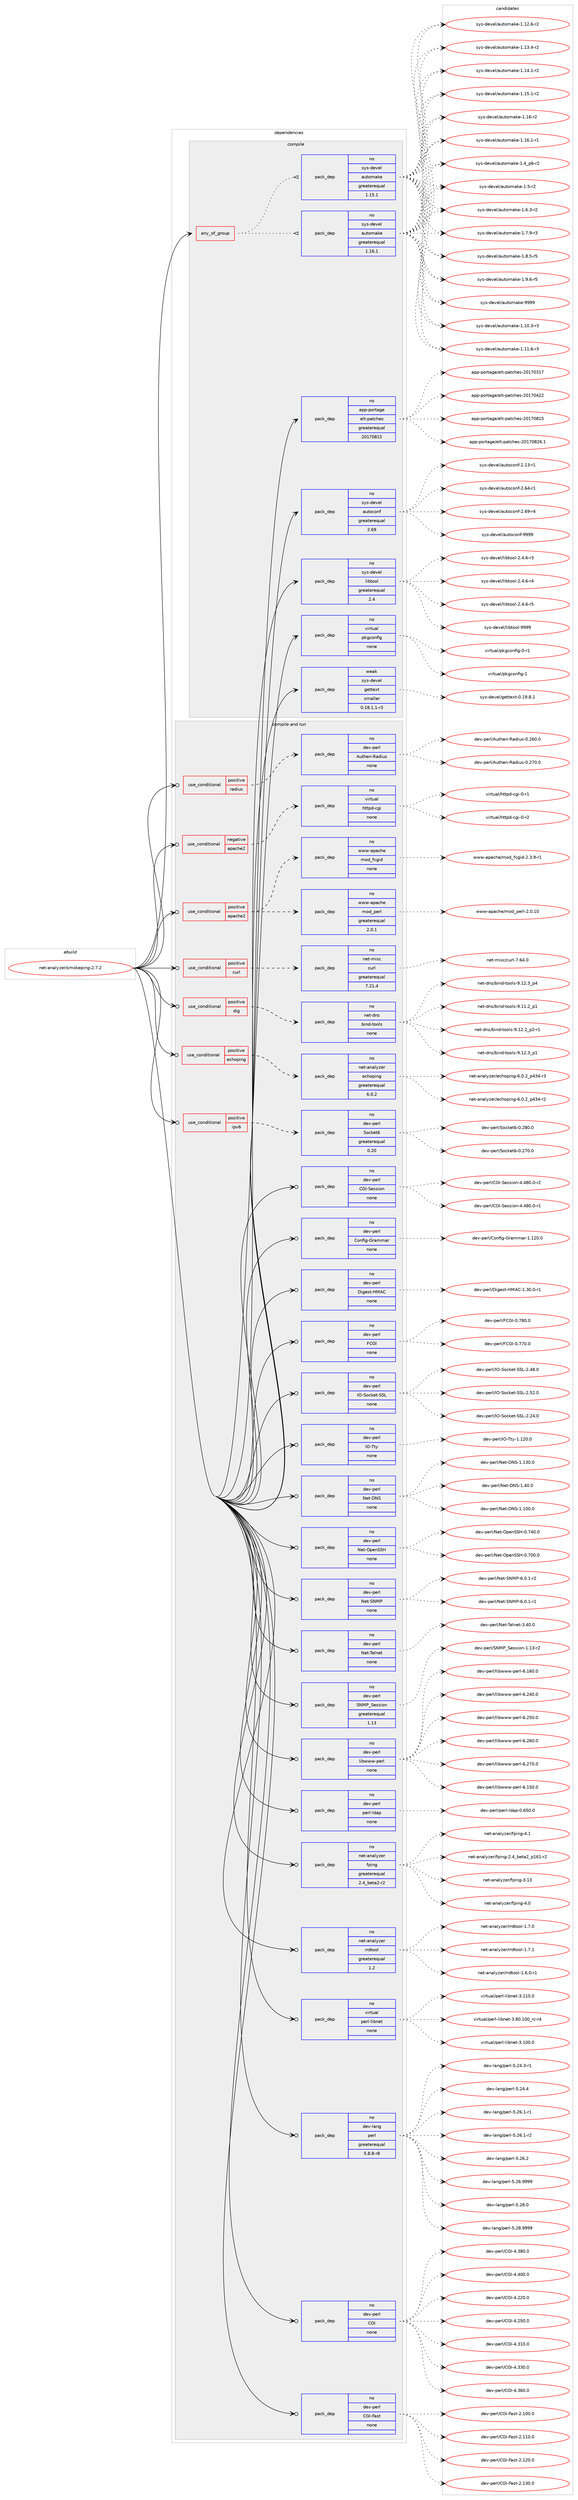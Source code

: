 digraph prolog {

# *************
# Graph options
# *************

newrank=true;
concentrate=true;
compound=true;
graph [rankdir=LR,fontname=Helvetica,fontsize=10,ranksep=1.5];#, ranksep=2.5, nodesep=0.2];
edge  [arrowhead=vee];
node  [fontname=Helvetica,fontsize=10];

# **********
# The ebuild
# **********

subgraph cluster_leftcol {
color=gray;
rank=same;
label=<<i>ebuild</i>>;
id [label="net-analyzer/smokeping-2.7.2", color=red, width=4, href="../net-analyzer/smokeping-2.7.2.svg"];
}

# ****************
# The dependencies
# ****************

subgraph cluster_midcol {
color=gray;
label=<<i>dependencies</i>>;
subgraph cluster_compile {
fillcolor="#eeeeee";
style=filled;
label=<<i>compile</i>>;
subgraph any25873 {
dependency1646996 [label=<<TABLE BORDER="0" CELLBORDER="1" CELLSPACING="0" CELLPADDING="4"><TR><TD CELLPADDING="10">any_of_group</TD></TR></TABLE>>, shape=none, color=red];subgraph pack1177689 {
dependency1646997 [label=<<TABLE BORDER="0" CELLBORDER="1" CELLSPACING="0" CELLPADDING="4" WIDTH="220"><TR><TD ROWSPAN="6" CELLPADDING="30">pack_dep</TD></TR><TR><TD WIDTH="110">no</TD></TR><TR><TD>sys-devel</TD></TR><TR><TD>automake</TD></TR><TR><TD>greaterequal</TD></TR><TR><TD>1.16.1</TD></TR></TABLE>>, shape=none, color=blue];
}
dependency1646996:e -> dependency1646997:w [weight=20,style="dotted",arrowhead="oinv"];
subgraph pack1177690 {
dependency1646998 [label=<<TABLE BORDER="0" CELLBORDER="1" CELLSPACING="0" CELLPADDING="4" WIDTH="220"><TR><TD ROWSPAN="6" CELLPADDING="30">pack_dep</TD></TR><TR><TD WIDTH="110">no</TD></TR><TR><TD>sys-devel</TD></TR><TR><TD>automake</TD></TR><TR><TD>greaterequal</TD></TR><TR><TD>1.15.1</TD></TR></TABLE>>, shape=none, color=blue];
}
dependency1646996:e -> dependency1646998:w [weight=20,style="dotted",arrowhead="oinv"];
}
id:e -> dependency1646996:w [weight=20,style="solid",arrowhead="vee"];
subgraph pack1177691 {
dependency1646999 [label=<<TABLE BORDER="0" CELLBORDER="1" CELLSPACING="0" CELLPADDING="4" WIDTH="220"><TR><TD ROWSPAN="6" CELLPADDING="30">pack_dep</TD></TR><TR><TD WIDTH="110">no</TD></TR><TR><TD>app-portage</TD></TR><TR><TD>elt-patches</TD></TR><TR><TD>greaterequal</TD></TR><TR><TD>20170815</TD></TR></TABLE>>, shape=none, color=blue];
}
id:e -> dependency1646999:w [weight=20,style="solid",arrowhead="vee"];
subgraph pack1177692 {
dependency1647000 [label=<<TABLE BORDER="0" CELLBORDER="1" CELLSPACING="0" CELLPADDING="4" WIDTH="220"><TR><TD ROWSPAN="6" CELLPADDING="30">pack_dep</TD></TR><TR><TD WIDTH="110">no</TD></TR><TR><TD>sys-devel</TD></TR><TR><TD>autoconf</TD></TR><TR><TD>greaterequal</TD></TR><TR><TD>2.69</TD></TR></TABLE>>, shape=none, color=blue];
}
id:e -> dependency1647000:w [weight=20,style="solid",arrowhead="vee"];
subgraph pack1177693 {
dependency1647001 [label=<<TABLE BORDER="0" CELLBORDER="1" CELLSPACING="0" CELLPADDING="4" WIDTH="220"><TR><TD ROWSPAN="6" CELLPADDING="30">pack_dep</TD></TR><TR><TD WIDTH="110">no</TD></TR><TR><TD>sys-devel</TD></TR><TR><TD>libtool</TD></TR><TR><TD>greaterequal</TD></TR><TR><TD>2.4</TD></TR></TABLE>>, shape=none, color=blue];
}
id:e -> dependency1647001:w [weight=20,style="solid",arrowhead="vee"];
subgraph pack1177694 {
dependency1647002 [label=<<TABLE BORDER="0" CELLBORDER="1" CELLSPACING="0" CELLPADDING="4" WIDTH="220"><TR><TD ROWSPAN="6" CELLPADDING="30">pack_dep</TD></TR><TR><TD WIDTH="110">no</TD></TR><TR><TD>virtual</TD></TR><TR><TD>pkgconfig</TD></TR><TR><TD>none</TD></TR><TR><TD></TD></TR></TABLE>>, shape=none, color=blue];
}
id:e -> dependency1647002:w [weight=20,style="solid",arrowhead="vee"];
subgraph pack1177695 {
dependency1647003 [label=<<TABLE BORDER="0" CELLBORDER="1" CELLSPACING="0" CELLPADDING="4" WIDTH="220"><TR><TD ROWSPAN="6" CELLPADDING="30">pack_dep</TD></TR><TR><TD WIDTH="110">weak</TD></TR><TR><TD>sys-devel</TD></TR><TR><TD>gettext</TD></TR><TR><TD>smaller</TD></TR><TR><TD>0.18.1.1-r3</TD></TR></TABLE>>, shape=none, color=blue];
}
id:e -> dependency1647003:w [weight=20,style="solid",arrowhead="vee"];
}
subgraph cluster_compileandrun {
fillcolor="#eeeeee";
style=filled;
label=<<i>compile and run</i>>;
subgraph cond442659 {
dependency1647004 [label=<<TABLE BORDER="0" CELLBORDER="1" CELLSPACING="0" CELLPADDING="4"><TR><TD ROWSPAN="3" CELLPADDING="10">use_conditional</TD></TR><TR><TD>negative</TD></TR><TR><TD>apache2</TD></TR></TABLE>>, shape=none, color=red];
subgraph pack1177696 {
dependency1647005 [label=<<TABLE BORDER="0" CELLBORDER="1" CELLSPACING="0" CELLPADDING="4" WIDTH="220"><TR><TD ROWSPAN="6" CELLPADDING="30">pack_dep</TD></TR><TR><TD WIDTH="110">no</TD></TR><TR><TD>virtual</TD></TR><TR><TD>httpd-cgi</TD></TR><TR><TD>none</TD></TR><TR><TD></TD></TR></TABLE>>, shape=none, color=blue];
}
dependency1647004:e -> dependency1647005:w [weight=20,style="dashed",arrowhead="vee"];
}
id:e -> dependency1647004:w [weight=20,style="solid",arrowhead="odotvee"];
subgraph cond442660 {
dependency1647006 [label=<<TABLE BORDER="0" CELLBORDER="1" CELLSPACING="0" CELLPADDING="4"><TR><TD ROWSPAN="3" CELLPADDING="10">use_conditional</TD></TR><TR><TD>positive</TD></TR><TR><TD>apache2</TD></TR></TABLE>>, shape=none, color=red];
subgraph pack1177697 {
dependency1647007 [label=<<TABLE BORDER="0" CELLBORDER="1" CELLSPACING="0" CELLPADDING="4" WIDTH="220"><TR><TD ROWSPAN="6" CELLPADDING="30">pack_dep</TD></TR><TR><TD WIDTH="110">no</TD></TR><TR><TD>www-apache</TD></TR><TR><TD>mod_perl</TD></TR><TR><TD>greaterequal</TD></TR><TR><TD>2.0.1</TD></TR></TABLE>>, shape=none, color=blue];
}
dependency1647006:e -> dependency1647007:w [weight=20,style="dashed",arrowhead="vee"];
subgraph pack1177698 {
dependency1647008 [label=<<TABLE BORDER="0" CELLBORDER="1" CELLSPACING="0" CELLPADDING="4" WIDTH="220"><TR><TD ROWSPAN="6" CELLPADDING="30">pack_dep</TD></TR><TR><TD WIDTH="110">no</TD></TR><TR><TD>www-apache</TD></TR><TR><TD>mod_fcgid</TD></TR><TR><TD>none</TD></TR><TR><TD></TD></TR></TABLE>>, shape=none, color=blue];
}
dependency1647006:e -> dependency1647008:w [weight=20,style="dashed",arrowhead="vee"];
}
id:e -> dependency1647006:w [weight=20,style="solid",arrowhead="odotvee"];
subgraph cond442661 {
dependency1647009 [label=<<TABLE BORDER="0" CELLBORDER="1" CELLSPACING="0" CELLPADDING="4"><TR><TD ROWSPAN="3" CELLPADDING="10">use_conditional</TD></TR><TR><TD>positive</TD></TR><TR><TD>curl</TD></TR></TABLE>>, shape=none, color=red];
subgraph pack1177699 {
dependency1647010 [label=<<TABLE BORDER="0" CELLBORDER="1" CELLSPACING="0" CELLPADDING="4" WIDTH="220"><TR><TD ROWSPAN="6" CELLPADDING="30">pack_dep</TD></TR><TR><TD WIDTH="110">no</TD></TR><TR><TD>net-misc</TD></TR><TR><TD>curl</TD></TR><TR><TD>greaterequal</TD></TR><TR><TD>7.21.4</TD></TR></TABLE>>, shape=none, color=blue];
}
dependency1647009:e -> dependency1647010:w [weight=20,style="dashed",arrowhead="vee"];
}
id:e -> dependency1647009:w [weight=20,style="solid",arrowhead="odotvee"];
subgraph cond442662 {
dependency1647011 [label=<<TABLE BORDER="0" CELLBORDER="1" CELLSPACING="0" CELLPADDING="4"><TR><TD ROWSPAN="3" CELLPADDING="10">use_conditional</TD></TR><TR><TD>positive</TD></TR><TR><TD>dig</TD></TR></TABLE>>, shape=none, color=red];
subgraph pack1177700 {
dependency1647012 [label=<<TABLE BORDER="0" CELLBORDER="1" CELLSPACING="0" CELLPADDING="4" WIDTH="220"><TR><TD ROWSPAN="6" CELLPADDING="30">pack_dep</TD></TR><TR><TD WIDTH="110">no</TD></TR><TR><TD>net-dns</TD></TR><TR><TD>bind-tools</TD></TR><TR><TD>none</TD></TR><TR><TD></TD></TR></TABLE>>, shape=none, color=blue];
}
dependency1647011:e -> dependency1647012:w [weight=20,style="dashed",arrowhead="vee"];
}
id:e -> dependency1647011:w [weight=20,style="solid",arrowhead="odotvee"];
subgraph cond442663 {
dependency1647013 [label=<<TABLE BORDER="0" CELLBORDER="1" CELLSPACING="0" CELLPADDING="4"><TR><TD ROWSPAN="3" CELLPADDING="10">use_conditional</TD></TR><TR><TD>positive</TD></TR><TR><TD>echoping</TD></TR></TABLE>>, shape=none, color=red];
subgraph pack1177701 {
dependency1647014 [label=<<TABLE BORDER="0" CELLBORDER="1" CELLSPACING="0" CELLPADDING="4" WIDTH="220"><TR><TD ROWSPAN="6" CELLPADDING="30">pack_dep</TD></TR><TR><TD WIDTH="110">no</TD></TR><TR><TD>net-analyzer</TD></TR><TR><TD>echoping</TD></TR><TR><TD>greaterequal</TD></TR><TR><TD>6.0.2</TD></TR></TABLE>>, shape=none, color=blue];
}
dependency1647013:e -> dependency1647014:w [weight=20,style="dashed",arrowhead="vee"];
}
id:e -> dependency1647013:w [weight=20,style="solid",arrowhead="odotvee"];
subgraph cond442664 {
dependency1647015 [label=<<TABLE BORDER="0" CELLBORDER="1" CELLSPACING="0" CELLPADDING="4"><TR><TD ROWSPAN="3" CELLPADDING="10">use_conditional</TD></TR><TR><TD>positive</TD></TR><TR><TD>ipv6</TD></TR></TABLE>>, shape=none, color=red];
subgraph pack1177702 {
dependency1647016 [label=<<TABLE BORDER="0" CELLBORDER="1" CELLSPACING="0" CELLPADDING="4" WIDTH="220"><TR><TD ROWSPAN="6" CELLPADDING="30">pack_dep</TD></TR><TR><TD WIDTH="110">no</TD></TR><TR><TD>dev-perl</TD></TR><TR><TD>Socket6</TD></TR><TR><TD>greaterequal</TD></TR><TR><TD>0.20</TD></TR></TABLE>>, shape=none, color=blue];
}
dependency1647015:e -> dependency1647016:w [weight=20,style="dashed",arrowhead="vee"];
}
id:e -> dependency1647015:w [weight=20,style="solid",arrowhead="odotvee"];
subgraph cond442665 {
dependency1647017 [label=<<TABLE BORDER="0" CELLBORDER="1" CELLSPACING="0" CELLPADDING="4"><TR><TD ROWSPAN="3" CELLPADDING="10">use_conditional</TD></TR><TR><TD>positive</TD></TR><TR><TD>radius</TD></TR></TABLE>>, shape=none, color=red];
subgraph pack1177703 {
dependency1647018 [label=<<TABLE BORDER="0" CELLBORDER="1" CELLSPACING="0" CELLPADDING="4" WIDTH="220"><TR><TD ROWSPAN="6" CELLPADDING="30">pack_dep</TD></TR><TR><TD WIDTH="110">no</TD></TR><TR><TD>dev-perl</TD></TR><TR><TD>Authen-Radius</TD></TR><TR><TD>none</TD></TR><TR><TD></TD></TR></TABLE>>, shape=none, color=blue];
}
dependency1647017:e -> dependency1647018:w [weight=20,style="dashed",arrowhead="vee"];
}
id:e -> dependency1647017:w [weight=20,style="solid",arrowhead="odotvee"];
subgraph pack1177704 {
dependency1647019 [label=<<TABLE BORDER="0" CELLBORDER="1" CELLSPACING="0" CELLPADDING="4" WIDTH="220"><TR><TD ROWSPAN="6" CELLPADDING="30">pack_dep</TD></TR><TR><TD WIDTH="110">no</TD></TR><TR><TD>dev-lang</TD></TR><TR><TD>perl</TD></TR><TR><TD>greaterequal</TD></TR><TR><TD>5.8.8-r8</TD></TR></TABLE>>, shape=none, color=blue];
}
id:e -> dependency1647019:w [weight=20,style="solid",arrowhead="odotvee"];
subgraph pack1177705 {
dependency1647020 [label=<<TABLE BORDER="0" CELLBORDER="1" CELLSPACING="0" CELLPADDING="4" WIDTH="220"><TR><TD ROWSPAN="6" CELLPADDING="30">pack_dep</TD></TR><TR><TD WIDTH="110">no</TD></TR><TR><TD>dev-perl</TD></TR><TR><TD>CGI</TD></TR><TR><TD>none</TD></TR><TR><TD></TD></TR></TABLE>>, shape=none, color=blue];
}
id:e -> dependency1647020:w [weight=20,style="solid",arrowhead="odotvee"];
subgraph pack1177706 {
dependency1647021 [label=<<TABLE BORDER="0" CELLBORDER="1" CELLSPACING="0" CELLPADDING="4" WIDTH="220"><TR><TD ROWSPAN="6" CELLPADDING="30">pack_dep</TD></TR><TR><TD WIDTH="110">no</TD></TR><TR><TD>dev-perl</TD></TR><TR><TD>CGI-Fast</TD></TR><TR><TD>none</TD></TR><TR><TD></TD></TR></TABLE>>, shape=none, color=blue];
}
id:e -> dependency1647021:w [weight=20,style="solid",arrowhead="odotvee"];
subgraph pack1177707 {
dependency1647022 [label=<<TABLE BORDER="0" CELLBORDER="1" CELLSPACING="0" CELLPADDING="4" WIDTH="220"><TR><TD ROWSPAN="6" CELLPADDING="30">pack_dep</TD></TR><TR><TD WIDTH="110">no</TD></TR><TR><TD>dev-perl</TD></TR><TR><TD>CGI-Session</TD></TR><TR><TD>none</TD></TR><TR><TD></TD></TR></TABLE>>, shape=none, color=blue];
}
id:e -> dependency1647022:w [weight=20,style="solid",arrowhead="odotvee"];
subgraph pack1177708 {
dependency1647023 [label=<<TABLE BORDER="0" CELLBORDER="1" CELLSPACING="0" CELLPADDING="4" WIDTH="220"><TR><TD ROWSPAN="6" CELLPADDING="30">pack_dep</TD></TR><TR><TD WIDTH="110">no</TD></TR><TR><TD>dev-perl</TD></TR><TR><TD>Config-Grammar</TD></TR><TR><TD>none</TD></TR><TR><TD></TD></TR></TABLE>>, shape=none, color=blue];
}
id:e -> dependency1647023:w [weight=20,style="solid",arrowhead="odotvee"];
subgraph pack1177709 {
dependency1647024 [label=<<TABLE BORDER="0" CELLBORDER="1" CELLSPACING="0" CELLPADDING="4" WIDTH="220"><TR><TD ROWSPAN="6" CELLPADDING="30">pack_dep</TD></TR><TR><TD WIDTH="110">no</TD></TR><TR><TD>dev-perl</TD></TR><TR><TD>Digest-HMAC</TD></TR><TR><TD>none</TD></TR><TR><TD></TD></TR></TABLE>>, shape=none, color=blue];
}
id:e -> dependency1647024:w [weight=20,style="solid",arrowhead="odotvee"];
subgraph pack1177710 {
dependency1647025 [label=<<TABLE BORDER="0" CELLBORDER="1" CELLSPACING="0" CELLPADDING="4" WIDTH="220"><TR><TD ROWSPAN="6" CELLPADDING="30">pack_dep</TD></TR><TR><TD WIDTH="110">no</TD></TR><TR><TD>dev-perl</TD></TR><TR><TD>FCGI</TD></TR><TR><TD>none</TD></TR><TR><TD></TD></TR></TABLE>>, shape=none, color=blue];
}
id:e -> dependency1647025:w [weight=20,style="solid",arrowhead="odotvee"];
subgraph pack1177711 {
dependency1647026 [label=<<TABLE BORDER="0" CELLBORDER="1" CELLSPACING="0" CELLPADDING="4" WIDTH="220"><TR><TD ROWSPAN="6" CELLPADDING="30">pack_dep</TD></TR><TR><TD WIDTH="110">no</TD></TR><TR><TD>dev-perl</TD></TR><TR><TD>IO-Socket-SSL</TD></TR><TR><TD>none</TD></TR><TR><TD></TD></TR></TABLE>>, shape=none, color=blue];
}
id:e -> dependency1647026:w [weight=20,style="solid",arrowhead="odotvee"];
subgraph pack1177712 {
dependency1647027 [label=<<TABLE BORDER="0" CELLBORDER="1" CELLSPACING="0" CELLPADDING="4" WIDTH="220"><TR><TD ROWSPAN="6" CELLPADDING="30">pack_dep</TD></TR><TR><TD WIDTH="110">no</TD></TR><TR><TD>dev-perl</TD></TR><TR><TD>IO-Tty</TD></TR><TR><TD>none</TD></TR><TR><TD></TD></TR></TABLE>>, shape=none, color=blue];
}
id:e -> dependency1647027:w [weight=20,style="solid",arrowhead="odotvee"];
subgraph pack1177713 {
dependency1647028 [label=<<TABLE BORDER="0" CELLBORDER="1" CELLSPACING="0" CELLPADDING="4" WIDTH="220"><TR><TD ROWSPAN="6" CELLPADDING="30">pack_dep</TD></TR><TR><TD WIDTH="110">no</TD></TR><TR><TD>dev-perl</TD></TR><TR><TD>Net-DNS</TD></TR><TR><TD>none</TD></TR><TR><TD></TD></TR></TABLE>>, shape=none, color=blue];
}
id:e -> dependency1647028:w [weight=20,style="solid",arrowhead="odotvee"];
subgraph pack1177714 {
dependency1647029 [label=<<TABLE BORDER="0" CELLBORDER="1" CELLSPACING="0" CELLPADDING="4" WIDTH="220"><TR><TD ROWSPAN="6" CELLPADDING="30">pack_dep</TD></TR><TR><TD WIDTH="110">no</TD></TR><TR><TD>dev-perl</TD></TR><TR><TD>Net-OpenSSH</TD></TR><TR><TD>none</TD></TR><TR><TD></TD></TR></TABLE>>, shape=none, color=blue];
}
id:e -> dependency1647029:w [weight=20,style="solid",arrowhead="odotvee"];
subgraph pack1177715 {
dependency1647030 [label=<<TABLE BORDER="0" CELLBORDER="1" CELLSPACING="0" CELLPADDING="4" WIDTH="220"><TR><TD ROWSPAN="6" CELLPADDING="30">pack_dep</TD></TR><TR><TD WIDTH="110">no</TD></TR><TR><TD>dev-perl</TD></TR><TR><TD>Net-SNMP</TD></TR><TR><TD>none</TD></TR><TR><TD></TD></TR></TABLE>>, shape=none, color=blue];
}
id:e -> dependency1647030:w [weight=20,style="solid",arrowhead="odotvee"];
subgraph pack1177716 {
dependency1647031 [label=<<TABLE BORDER="0" CELLBORDER="1" CELLSPACING="0" CELLPADDING="4" WIDTH="220"><TR><TD ROWSPAN="6" CELLPADDING="30">pack_dep</TD></TR><TR><TD WIDTH="110">no</TD></TR><TR><TD>dev-perl</TD></TR><TR><TD>Net-Telnet</TD></TR><TR><TD>none</TD></TR><TR><TD></TD></TR></TABLE>>, shape=none, color=blue];
}
id:e -> dependency1647031:w [weight=20,style="solid",arrowhead="odotvee"];
subgraph pack1177717 {
dependency1647032 [label=<<TABLE BORDER="0" CELLBORDER="1" CELLSPACING="0" CELLPADDING="4" WIDTH="220"><TR><TD ROWSPAN="6" CELLPADDING="30">pack_dep</TD></TR><TR><TD WIDTH="110">no</TD></TR><TR><TD>dev-perl</TD></TR><TR><TD>SNMP_Session</TD></TR><TR><TD>greaterequal</TD></TR><TR><TD>1.13</TD></TR></TABLE>>, shape=none, color=blue];
}
id:e -> dependency1647032:w [weight=20,style="solid",arrowhead="odotvee"];
subgraph pack1177718 {
dependency1647033 [label=<<TABLE BORDER="0" CELLBORDER="1" CELLSPACING="0" CELLPADDING="4" WIDTH="220"><TR><TD ROWSPAN="6" CELLPADDING="30">pack_dep</TD></TR><TR><TD WIDTH="110">no</TD></TR><TR><TD>dev-perl</TD></TR><TR><TD>libwww-perl</TD></TR><TR><TD>none</TD></TR><TR><TD></TD></TR></TABLE>>, shape=none, color=blue];
}
id:e -> dependency1647033:w [weight=20,style="solid",arrowhead="odotvee"];
subgraph pack1177719 {
dependency1647034 [label=<<TABLE BORDER="0" CELLBORDER="1" CELLSPACING="0" CELLPADDING="4" WIDTH="220"><TR><TD ROWSPAN="6" CELLPADDING="30">pack_dep</TD></TR><TR><TD WIDTH="110">no</TD></TR><TR><TD>dev-perl</TD></TR><TR><TD>perl-ldap</TD></TR><TR><TD>none</TD></TR><TR><TD></TD></TR></TABLE>>, shape=none, color=blue];
}
id:e -> dependency1647034:w [weight=20,style="solid",arrowhead="odotvee"];
subgraph pack1177720 {
dependency1647035 [label=<<TABLE BORDER="0" CELLBORDER="1" CELLSPACING="0" CELLPADDING="4" WIDTH="220"><TR><TD ROWSPAN="6" CELLPADDING="30">pack_dep</TD></TR><TR><TD WIDTH="110">no</TD></TR><TR><TD>net-analyzer</TD></TR><TR><TD>fping</TD></TR><TR><TD>greaterequal</TD></TR><TR><TD>2.4_beta2-r2</TD></TR></TABLE>>, shape=none, color=blue];
}
id:e -> dependency1647035:w [weight=20,style="solid",arrowhead="odotvee"];
subgraph pack1177721 {
dependency1647036 [label=<<TABLE BORDER="0" CELLBORDER="1" CELLSPACING="0" CELLPADDING="4" WIDTH="220"><TR><TD ROWSPAN="6" CELLPADDING="30">pack_dep</TD></TR><TR><TD WIDTH="110">no</TD></TR><TR><TD>net-analyzer</TD></TR><TR><TD>rrdtool</TD></TR><TR><TD>greaterequal</TD></TR><TR><TD>1.2</TD></TR></TABLE>>, shape=none, color=blue];
}
id:e -> dependency1647036:w [weight=20,style="solid",arrowhead="odotvee"];
subgraph pack1177722 {
dependency1647037 [label=<<TABLE BORDER="0" CELLBORDER="1" CELLSPACING="0" CELLPADDING="4" WIDTH="220"><TR><TD ROWSPAN="6" CELLPADDING="30">pack_dep</TD></TR><TR><TD WIDTH="110">no</TD></TR><TR><TD>virtual</TD></TR><TR><TD>perl-libnet</TD></TR><TR><TD>none</TD></TR><TR><TD></TD></TR></TABLE>>, shape=none, color=blue];
}
id:e -> dependency1647037:w [weight=20,style="solid",arrowhead="odotvee"];
}
subgraph cluster_run {
fillcolor="#eeeeee";
style=filled;
label=<<i>run</i>>;
}
}

# **************
# The candidates
# **************

subgraph cluster_choices {
rank=same;
color=gray;
label=<<i>candidates</i>>;

subgraph choice1177689 {
color=black;
nodesep=1;
choice11512111545100101118101108479711711611110997107101454946494846514511451 [label="sys-devel/automake-1.10.3-r3", color=red, width=4,href="../sys-devel/automake-1.10.3-r3.svg"];
choice11512111545100101118101108479711711611110997107101454946494946544511451 [label="sys-devel/automake-1.11.6-r3", color=red, width=4,href="../sys-devel/automake-1.11.6-r3.svg"];
choice11512111545100101118101108479711711611110997107101454946495046544511450 [label="sys-devel/automake-1.12.6-r2", color=red, width=4,href="../sys-devel/automake-1.12.6-r2.svg"];
choice11512111545100101118101108479711711611110997107101454946495146524511450 [label="sys-devel/automake-1.13.4-r2", color=red, width=4,href="../sys-devel/automake-1.13.4-r2.svg"];
choice11512111545100101118101108479711711611110997107101454946495246494511450 [label="sys-devel/automake-1.14.1-r2", color=red, width=4,href="../sys-devel/automake-1.14.1-r2.svg"];
choice11512111545100101118101108479711711611110997107101454946495346494511450 [label="sys-devel/automake-1.15.1-r2", color=red, width=4,href="../sys-devel/automake-1.15.1-r2.svg"];
choice1151211154510010111810110847971171161111099710710145494649544511450 [label="sys-devel/automake-1.16-r2", color=red, width=4,href="../sys-devel/automake-1.16-r2.svg"];
choice11512111545100101118101108479711711611110997107101454946495446494511449 [label="sys-devel/automake-1.16.1-r1", color=red, width=4,href="../sys-devel/automake-1.16.1-r1.svg"];
choice115121115451001011181011084797117116111109971071014549465295112544511450 [label="sys-devel/automake-1.4_p6-r2", color=red, width=4,href="../sys-devel/automake-1.4_p6-r2.svg"];
choice11512111545100101118101108479711711611110997107101454946534511450 [label="sys-devel/automake-1.5-r2", color=red, width=4,href="../sys-devel/automake-1.5-r2.svg"];
choice115121115451001011181011084797117116111109971071014549465446514511450 [label="sys-devel/automake-1.6.3-r2", color=red, width=4,href="../sys-devel/automake-1.6.3-r2.svg"];
choice115121115451001011181011084797117116111109971071014549465546574511451 [label="sys-devel/automake-1.7.9-r3", color=red, width=4,href="../sys-devel/automake-1.7.9-r3.svg"];
choice115121115451001011181011084797117116111109971071014549465646534511453 [label="sys-devel/automake-1.8.5-r5", color=red, width=4,href="../sys-devel/automake-1.8.5-r5.svg"];
choice115121115451001011181011084797117116111109971071014549465746544511453 [label="sys-devel/automake-1.9.6-r5", color=red, width=4,href="../sys-devel/automake-1.9.6-r5.svg"];
choice115121115451001011181011084797117116111109971071014557575757 [label="sys-devel/automake-9999", color=red, width=4,href="../sys-devel/automake-9999.svg"];
dependency1646997:e -> choice11512111545100101118101108479711711611110997107101454946494846514511451:w [style=dotted,weight="100"];
dependency1646997:e -> choice11512111545100101118101108479711711611110997107101454946494946544511451:w [style=dotted,weight="100"];
dependency1646997:e -> choice11512111545100101118101108479711711611110997107101454946495046544511450:w [style=dotted,weight="100"];
dependency1646997:e -> choice11512111545100101118101108479711711611110997107101454946495146524511450:w [style=dotted,weight="100"];
dependency1646997:e -> choice11512111545100101118101108479711711611110997107101454946495246494511450:w [style=dotted,weight="100"];
dependency1646997:e -> choice11512111545100101118101108479711711611110997107101454946495346494511450:w [style=dotted,weight="100"];
dependency1646997:e -> choice1151211154510010111810110847971171161111099710710145494649544511450:w [style=dotted,weight="100"];
dependency1646997:e -> choice11512111545100101118101108479711711611110997107101454946495446494511449:w [style=dotted,weight="100"];
dependency1646997:e -> choice115121115451001011181011084797117116111109971071014549465295112544511450:w [style=dotted,weight="100"];
dependency1646997:e -> choice11512111545100101118101108479711711611110997107101454946534511450:w [style=dotted,weight="100"];
dependency1646997:e -> choice115121115451001011181011084797117116111109971071014549465446514511450:w [style=dotted,weight="100"];
dependency1646997:e -> choice115121115451001011181011084797117116111109971071014549465546574511451:w [style=dotted,weight="100"];
dependency1646997:e -> choice115121115451001011181011084797117116111109971071014549465646534511453:w [style=dotted,weight="100"];
dependency1646997:e -> choice115121115451001011181011084797117116111109971071014549465746544511453:w [style=dotted,weight="100"];
dependency1646997:e -> choice115121115451001011181011084797117116111109971071014557575757:w [style=dotted,weight="100"];
}
subgraph choice1177690 {
color=black;
nodesep=1;
choice11512111545100101118101108479711711611110997107101454946494846514511451 [label="sys-devel/automake-1.10.3-r3", color=red, width=4,href="../sys-devel/automake-1.10.3-r3.svg"];
choice11512111545100101118101108479711711611110997107101454946494946544511451 [label="sys-devel/automake-1.11.6-r3", color=red, width=4,href="../sys-devel/automake-1.11.6-r3.svg"];
choice11512111545100101118101108479711711611110997107101454946495046544511450 [label="sys-devel/automake-1.12.6-r2", color=red, width=4,href="../sys-devel/automake-1.12.6-r2.svg"];
choice11512111545100101118101108479711711611110997107101454946495146524511450 [label="sys-devel/automake-1.13.4-r2", color=red, width=4,href="../sys-devel/automake-1.13.4-r2.svg"];
choice11512111545100101118101108479711711611110997107101454946495246494511450 [label="sys-devel/automake-1.14.1-r2", color=red, width=4,href="../sys-devel/automake-1.14.1-r2.svg"];
choice11512111545100101118101108479711711611110997107101454946495346494511450 [label="sys-devel/automake-1.15.1-r2", color=red, width=4,href="../sys-devel/automake-1.15.1-r2.svg"];
choice1151211154510010111810110847971171161111099710710145494649544511450 [label="sys-devel/automake-1.16-r2", color=red, width=4,href="../sys-devel/automake-1.16-r2.svg"];
choice11512111545100101118101108479711711611110997107101454946495446494511449 [label="sys-devel/automake-1.16.1-r1", color=red, width=4,href="../sys-devel/automake-1.16.1-r1.svg"];
choice115121115451001011181011084797117116111109971071014549465295112544511450 [label="sys-devel/automake-1.4_p6-r2", color=red, width=4,href="../sys-devel/automake-1.4_p6-r2.svg"];
choice11512111545100101118101108479711711611110997107101454946534511450 [label="sys-devel/automake-1.5-r2", color=red, width=4,href="../sys-devel/automake-1.5-r2.svg"];
choice115121115451001011181011084797117116111109971071014549465446514511450 [label="sys-devel/automake-1.6.3-r2", color=red, width=4,href="../sys-devel/automake-1.6.3-r2.svg"];
choice115121115451001011181011084797117116111109971071014549465546574511451 [label="sys-devel/automake-1.7.9-r3", color=red, width=4,href="../sys-devel/automake-1.7.9-r3.svg"];
choice115121115451001011181011084797117116111109971071014549465646534511453 [label="sys-devel/automake-1.8.5-r5", color=red, width=4,href="../sys-devel/automake-1.8.5-r5.svg"];
choice115121115451001011181011084797117116111109971071014549465746544511453 [label="sys-devel/automake-1.9.6-r5", color=red, width=4,href="../sys-devel/automake-1.9.6-r5.svg"];
choice115121115451001011181011084797117116111109971071014557575757 [label="sys-devel/automake-9999", color=red, width=4,href="../sys-devel/automake-9999.svg"];
dependency1646998:e -> choice11512111545100101118101108479711711611110997107101454946494846514511451:w [style=dotted,weight="100"];
dependency1646998:e -> choice11512111545100101118101108479711711611110997107101454946494946544511451:w [style=dotted,weight="100"];
dependency1646998:e -> choice11512111545100101118101108479711711611110997107101454946495046544511450:w [style=dotted,weight="100"];
dependency1646998:e -> choice11512111545100101118101108479711711611110997107101454946495146524511450:w [style=dotted,weight="100"];
dependency1646998:e -> choice11512111545100101118101108479711711611110997107101454946495246494511450:w [style=dotted,weight="100"];
dependency1646998:e -> choice11512111545100101118101108479711711611110997107101454946495346494511450:w [style=dotted,weight="100"];
dependency1646998:e -> choice1151211154510010111810110847971171161111099710710145494649544511450:w [style=dotted,weight="100"];
dependency1646998:e -> choice11512111545100101118101108479711711611110997107101454946495446494511449:w [style=dotted,weight="100"];
dependency1646998:e -> choice115121115451001011181011084797117116111109971071014549465295112544511450:w [style=dotted,weight="100"];
dependency1646998:e -> choice11512111545100101118101108479711711611110997107101454946534511450:w [style=dotted,weight="100"];
dependency1646998:e -> choice115121115451001011181011084797117116111109971071014549465446514511450:w [style=dotted,weight="100"];
dependency1646998:e -> choice115121115451001011181011084797117116111109971071014549465546574511451:w [style=dotted,weight="100"];
dependency1646998:e -> choice115121115451001011181011084797117116111109971071014549465646534511453:w [style=dotted,weight="100"];
dependency1646998:e -> choice115121115451001011181011084797117116111109971071014549465746544511453:w [style=dotted,weight="100"];
dependency1646998:e -> choice115121115451001011181011084797117116111109971071014557575757:w [style=dotted,weight="100"];
}
subgraph choice1177691 {
color=black;
nodesep=1;
choice97112112451121111141169710310147101108116451129711699104101115455048495548514955 [label="app-portage/elt-patches-20170317", color=red, width=4,href="../app-portage/elt-patches-20170317.svg"];
choice97112112451121111141169710310147101108116451129711699104101115455048495548525050 [label="app-portage/elt-patches-20170422", color=red, width=4,href="../app-portage/elt-patches-20170422.svg"];
choice97112112451121111141169710310147101108116451129711699104101115455048495548564953 [label="app-portage/elt-patches-20170815", color=red, width=4,href="../app-portage/elt-patches-20170815.svg"];
choice971121124511211111411697103101471011081164511297116991041011154550484955485650544649 [label="app-portage/elt-patches-20170826.1", color=red, width=4,href="../app-portage/elt-patches-20170826.1.svg"];
dependency1646999:e -> choice97112112451121111141169710310147101108116451129711699104101115455048495548514955:w [style=dotted,weight="100"];
dependency1646999:e -> choice97112112451121111141169710310147101108116451129711699104101115455048495548525050:w [style=dotted,weight="100"];
dependency1646999:e -> choice97112112451121111141169710310147101108116451129711699104101115455048495548564953:w [style=dotted,weight="100"];
dependency1646999:e -> choice971121124511211111411697103101471011081164511297116991041011154550484955485650544649:w [style=dotted,weight="100"];
}
subgraph choice1177692 {
color=black;
nodesep=1;
choice1151211154510010111810110847971171161119911111010245504649514511449 [label="sys-devel/autoconf-2.13-r1", color=red, width=4,href="../sys-devel/autoconf-2.13-r1.svg"];
choice1151211154510010111810110847971171161119911111010245504654524511449 [label="sys-devel/autoconf-2.64-r1", color=red, width=4,href="../sys-devel/autoconf-2.64-r1.svg"];
choice1151211154510010111810110847971171161119911111010245504654574511452 [label="sys-devel/autoconf-2.69-r4", color=red, width=4,href="../sys-devel/autoconf-2.69-r4.svg"];
choice115121115451001011181011084797117116111991111101024557575757 [label="sys-devel/autoconf-9999", color=red, width=4,href="../sys-devel/autoconf-9999.svg"];
dependency1647000:e -> choice1151211154510010111810110847971171161119911111010245504649514511449:w [style=dotted,weight="100"];
dependency1647000:e -> choice1151211154510010111810110847971171161119911111010245504654524511449:w [style=dotted,weight="100"];
dependency1647000:e -> choice1151211154510010111810110847971171161119911111010245504654574511452:w [style=dotted,weight="100"];
dependency1647000:e -> choice115121115451001011181011084797117116111991111101024557575757:w [style=dotted,weight="100"];
}
subgraph choice1177693 {
color=black;
nodesep=1;
choice1151211154510010111810110847108105981161111111084550465246544511451 [label="sys-devel/libtool-2.4.6-r3", color=red, width=4,href="../sys-devel/libtool-2.4.6-r3.svg"];
choice1151211154510010111810110847108105981161111111084550465246544511452 [label="sys-devel/libtool-2.4.6-r4", color=red, width=4,href="../sys-devel/libtool-2.4.6-r4.svg"];
choice1151211154510010111810110847108105981161111111084550465246544511453 [label="sys-devel/libtool-2.4.6-r5", color=red, width=4,href="../sys-devel/libtool-2.4.6-r5.svg"];
choice1151211154510010111810110847108105981161111111084557575757 [label="sys-devel/libtool-9999", color=red, width=4,href="../sys-devel/libtool-9999.svg"];
dependency1647001:e -> choice1151211154510010111810110847108105981161111111084550465246544511451:w [style=dotted,weight="100"];
dependency1647001:e -> choice1151211154510010111810110847108105981161111111084550465246544511452:w [style=dotted,weight="100"];
dependency1647001:e -> choice1151211154510010111810110847108105981161111111084550465246544511453:w [style=dotted,weight="100"];
dependency1647001:e -> choice1151211154510010111810110847108105981161111111084557575757:w [style=dotted,weight="100"];
}
subgraph choice1177694 {
color=black;
nodesep=1;
choice11810511411611797108471121071039911111010210510345484511449 [label="virtual/pkgconfig-0-r1", color=red, width=4,href="../virtual/pkgconfig-0-r1.svg"];
choice1181051141161179710847112107103991111101021051034549 [label="virtual/pkgconfig-1", color=red, width=4,href="../virtual/pkgconfig-1.svg"];
dependency1647002:e -> choice11810511411611797108471121071039911111010210510345484511449:w [style=dotted,weight="100"];
dependency1647002:e -> choice1181051141161179710847112107103991111101021051034549:w [style=dotted,weight="100"];
}
subgraph choice1177695 {
color=black;
nodesep=1;
choice1151211154510010111810110847103101116116101120116454846495746564649 [label="sys-devel/gettext-0.19.8.1", color=red, width=4,href="../sys-devel/gettext-0.19.8.1.svg"];
dependency1647003:e -> choice1151211154510010111810110847103101116116101120116454846495746564649:w [style=dotted,weight="100"];
}
subgraph choice1177696 {
color=black;
nodesep=1;
choice1181051141161179710847104116116112100459910310545484511449 [label="virtual/httpd-cgi-0-r1", color=red, width=4,href="../virtual/httpd-cgi-0-r1.svg"];
choice1181051141161179710847104116116112100459910310545484511450 [label="virtual/httpd-cgi-0-r2", color=red, width=4,href="../virtual/httpd-cgi-0-r2.svg"];
dependency1647005:e -> choice1181051141161179710847104116116112100459910310545484511449:w [style=dotted,weight="100"];
dependency1647005:e -> choice1181051141161179710847104116116112100459910310545484511450:w [style=dotted,weight="100"];
}
subgraph choice1177697 {
color=black;
nodesep=1;
choice11911911945971129799104101471091111009511210111410845504648464948 [label="www-apache/mod_perl-2.0.10", color=red, width=4,href="../www-apache/mod_perl-2.0.10.svg"];
dependency1647007:e -> choice11911911945971129799104101471091111009511210111410845504648464948:w [style=dotted,weight="100"];
}
subgraph choice1177698 {
color=black;
nodesep=1;
choice119119119459711297991041014710911110095102991031051004550465146574511449 [label="www-apache/mod_fcgid-2.3.9-r1", color=red, width=4,href="../www-apache/mod_fcgid-2.3.9-r1.svg"];
dependency1647008:e -> choice119119119459711297991041014710911110095102991031051004550465146574511449:w [style=dotted,weight="100"];
}
subgraph choice1177699 {
color=black;
nodesep=1;
choice1101011164510910511599479911711410845554654524648 [label="net-misc/curl-7.64.0", color=red, width=4,href="../net-misc/curl-7.64.0.svg"];
dependency1647010:e -> choice1101011164510910511599479911711410845554654524648:w [style=dotted,weight="100"];
}
subgraph choice1177700 {
color=black;
nodesep=1;
choice11010111645100110115479810511010045116111111108115455746494946509511249 [label="net-dns/bind-tools-9.11.2_p1", color=red, width=4,href="../net-dns/bind-tools-9.11.2_p1.svg"];
choice110101116451001101154798105110100451161111111081154557464950465095112504511449 [label="net-dns/bind-tools-9.12.2_p2-r1", color=red, width=4,href="../net-dns/bind-tools-9.12.2_p2-r1.svg"];
choice11010111645100110115479810511010045116111111108115455746495046519511249 [label="net-dns/bind-tools-9.12.3_p1", color=red, width=4,href="../net-dns/bind-tools-9.12.3_p1.svg"];
choice11010111645100110115479810511010045116111111108115455746495046519511252 [label="net-dns/bind-tools-9.12.3_p4", color=red, width=4,href="../net-dns/bind-tools-9.12.3_p4.svg"];
dependency1647012:e -> choice11010111645100110115479810511010045116111111108115455746494946509511249:w [style=dotted,weight="100"];
dependency1647012:e -> choice110101116451001101154798105110100451161111111081154557464950465095112504511449:w [style=dotted,weight="100"];
dependency1647012:e -> choice11010111645100110115479810511010045116111111108115455746495046519511249:w [style=dotted,weight="100"];
dependency1647012:e -> choice11010111645100110115479810511010045116111111108115455746495046519511252:w [style=dotted,weight="100"];
}
subgraph choice1177701 {
color=black;
nodesep=1;
choice1101011164597110971081211221011144710199104111112105110103455446484650951125251524511450 [label="net-analyzer/echoping-6.0.2_p434-r2", color=red, width=4,href="../net-analyzer/echoping-6.0.2_p434-r2.svg"];
choice1101011164597110971081211221011144710199104111112105110103455446484650951125251524511451 [label="net-analyzer/echoping-6.0.2_p434-r3", color=red, width=4,href="../net-analyzer/echoping-6.0.2_p434-r3.svg"];
dependency1647014:e -> choice1101011164597110971081211221011144710199104111112105110103455446484650951125251524511450:w [style=dotted,weight="100"];
dependency1647014:e -> choice1101011164597110971081211221011144710199104111112105110103455446484650951125251524511451:w [style=dotted,weight="100"];
}
subgraph choice1177702 {
color=black;
nodesep=1;
choice10010111845112101114108478311199107101116544548465055484648 [label="dev-perl/Socket6-0.270.0", color=red, width=4,href="../dev-perl/Socket6-0.270.0.svg"];
choice10010111845112101114108478311199107101116544548465056484648 [label="dev-perl/Socket6-0.280.0", color=red, width=4,href="../dev-perl/Socket6-0.280.0.svg"];
dependency1647016:e -> choice10010111845112101114108478311199107101116544548465055484648:w [style=dotted,weight="100"];
dependency1647016:e -> choice10010111845112101114108478311199107101116544548465056484648:w [style=dotted,weight="100"];
}
subgraph choice1177703 {
color=black;
nodesep=1;
choice1001011184511210111410847651171161041011104582971001051171154548465054484648 [label="dev-perl/Authen-Radius-0.260.0", color=red, width=4,href="../dev-perl/Authen-Radius-0.260.0.svg"];
choice1001011184511210111410847651171161041011104582971001051171154548465055484648 [label="dev-perl/Authen-Radius-0.270.0", color=red, width=4,href="../dev-perl/Authen-Radius-0.270.0.svg"];
dependency1647018:e -> choice1001011184511210111410847651171161041011104582971001051171154548465054484648:w [style=dotted,weight="100"];
dependency1647018:e -> choice1001011184511210111410847651171161041011104582971001051171154548465055484648:w [style=dotted,weight="100"];
}
subgraph choice1177704 {
color=black;
nodesep=1;
choice100101118451089711010347112101114108455346505246514511449 [label="dev-lang/perl-5.24.3-r1", color=red, width=4,href="../dev-lang/perl-5.24.3-r1.svg"];
choice10010111845108971101034711210111410845534650524652 [label="dev-lang/perl-5.24.4", color=red, width=4,href="../dev-lang/perl-5.24.4.svg"];
choice100101118451089711010347112101114108455346505446494511449 [label="dev-lang/perl-5.26.1-r1", color=red, width=4,href="../dev-lang/perl-5.26.1-r1.svg"];
choice100101118451089711010347112101114108455346505446494511450 [label="dev-lang/perl-5.26.1-r2", color=red, width=4,href="../dev-lang/perl-5.26.1-r2.svg"];
choice10010111845108971101034711210111410845534650544650 [label="dev-lang/perl-5.26.2", color=red, width=4,href="../dev-lang/perl-5.26.2.svg"];
choice10010111845108971101034711210111410845534650544657575757 [label="dev-lang/perl-5.26.9999", color=red, width=4,href="../dev-lang/perl-5.26.9999.svg"];
choice10010111845108971101034711210111410845534650564648 [label="dev-lang/perl-5.28.0", color=red, width=4,href="../dev-lang/perl-5.28.0.svg"];
choice10010111845108971101034711210111410845534650564657575757 [label="dev-lang/perl-5.28.9999", color=red, width=4,href="../dev-lang/perl-5.28.9999.svg"];
dependency1647019:e -> choice100101118451089711010347112101114108455346505246514511449:w [style=dotted,weight="100"];
dependency1647019:e -> choice10010111845108971101034711210111410845534650524652:w [style=dotted,weight="100"];
dependency1647019:e -> choice100101118451089711010347112101114108455346505446494511449:w [style=dotted,weight="100"];
dependency1647019:e -> choice100101118451089711010347112101114108455346505446494511450:w [style=dotted,weight="100"];
dependency1647019:e -> choice10010111845108971101034711210111410845534650544650:w [style=dotted,weight="100"];
dependency1647019:e -> choice10010111845108971101034711210111410845534650544657575757:w [style=dotted,weight="100"];
dependency1647019:e -> choice10010111845108971101034711210111410845534650564648:w [style=dotted,weight="100"];
dependency1647019:e -> choice10010111845108971101034711210111410845534650564657575757:w [style=dotted,weight="100"];
}
subgraph choice1177705 {
color=black;
nodesep=1;
choice10010111845112101114108476771734552465050484648 [label="dev-perl/CGI-4.220.0", color=red, width=4,href="../dev-perl/CGI-4.220.0.svg"];
choice10010111845112101114108476771734552465053484648 [label="dev-perl/CGI-4.250.0", color=red, width=4,href="../dev-perl/CGI-4.250.0.svg"];
choice10010111845112101114108476771734552465149484648 [label="dev-perl/CGI-4.310.0", color=red, width=4,href="../dev-perl/CGI-4.310.0.svg"];
choice10010111845112101114108476771734552465151484648 [label="dev-perl/CGI-4.330.0", color=red, width=4,href="../dev-perl/CGI-4.330.0.svg"];
choice10010111845112101114108476771734552465154484648 [label="dev-perl/CGI-4.360.0", color=red, width=4,href="../dev-perl/CGI-4.360.0.svg"];
choice10010111845112101114108476771734552465156484648 [label="dev-perl/CGI-4.380.0", color=red, width=4,href="../dev-perl/CGI-4.380.0.svg"];
choice10010111845112101114108476771734552465248484648 [label="dev-perl/CGI-4.400.0", color=red, width=4,href="../dev-perl/CGI-4.400.0.svg"];
dependency1647020:e -> choice10010111845112101114108476771734552465050484648:w [style=dotted,weight="100"];
dependency1647020:e -> choice10010111845112101114108476771734552465053484648:w [style=dotted,weight="100"];
dependency1647020:e -> choice10010111845112101114108476771734552465149484648:w [style=dotted,weight="100"];
dependency1647020:e -> choice10010111845112101114108476771734552465151484648:w [style=dotted,weight="100"];
dependency1647020:e -> choice10010111845112101114108476771734552465154484648:w [style=dotted,weight="100"];
dependency1647020:e -> choice10010111845112101114108476771734552465156484648:w [style=dotted,weight="100"];
dependency1647020:e -> choice10010111845112101114108476771734552465248484648:w [style=dotted,weight="100"];
}
subgraph choice1177706 {
color=black;
nodesep=1;
choice10010111845112101114108476771734570971151164550464948484648 [label="dev-perl/CGI-Fast-2.100.0", color=red, width=4,href="../dev-perl/CGI-Fast-2.100.0.svg"];
choice10010111845112101114108476771734570971151164550464949484648 [label="dev-perl/CGI-Fast-2.110.0", color=red, width=4,href="../dev-perl/CGI-Fast-2.110.0.svg"];
choice10010111845112101114108476771734570971151164550464950484648 [label="dev-perl/CGI-Fast-2.120.0", color=red, width=4,href="../dev-perl/CGI-Fast-2.120.0.svg"];
choice10010111845112101114108476771734570971151164550464951484648 [label="dev-perl/CGI-Fast-2.130.0", color=red, width=4,href="../dev-perl/CGI-Fast-2.130.0.svg"];
dependency1647021:e -> choice10010111845112101114108476771734570971151164550464948484648:w [style=dotted,weight="100"];
dependency1647021:e -> choice10010111845112101114108476771734570971151164550464949484648:w [style=dotted,weight="100"];
dependency1647021:e -> choice10010111845112101114108476771734570971151164550464950484648:w [style=dotted,weight="100"];
dependency1647021:e -> choice10010111845112101114108476771734570971151164550464951484648:w [style=dotted,weight="100"];
}
subgraph choice1177707 {
color=black;
nodesep=1;
choice1001011184511210111410847677173458310111511510511111045524652564846484511449 [label="dev-perl/CGI-Session-4.480.0-r1", color=red, width=4,href="../dev-perl/CGI-Session-4.480.0-r1.svg"];
choice1001011184511210111410847677173458310111511510511111045524652564846484511450 [label="dev-perl/CGI-Session-4.480.0-r2", color=red, width=4,href="../dev-perl/CGI-Session-4.480.0-r2.svg"];
dependency1647022:e -> choice1001011184511210111410847677173458310111511510511111045524652564846484511449:w [style=dotted,weight="100"];
dependency1647022:e -> choice1001011184511210111410847677173458310111511510511111045524652564846484511450:w [style=dotted,weight="100"];
}
subgraph choice1177708 {
color=black;
nodesep=1;
choice100101118451121011141084767111110102105103457111497109109971144549464950484648 [label="dev-perl/Config-Grammar-1.120.0", color=red, width=4,href="../dev-perl/Config-Grammar-1.120.0.svg"];
dependency1647023:e -> choice100101118451121011141084767111110102105103457111497109109971144549464950484648:w [style=dotted,weight="100"];
}
subgraph choice1177709 {
color=black;
nodesep=1;
choice1001011184511210111410847681051031011151164572776567454946514846484511449 [label="dev-perl/Digest-HMAC-1.30.0-r1", color=red, width=4,href="../dev-perl/Digest-HMAC-1.30.0-r1.svg"];
dependency1647024:e -> choice1001011184511210111410847681051031011151164572776567454946514846484511449:w [style=dotted,weight="100"];
}
subgraph choice1177710 {
color=black;
nodesep=1;
choice1001011184511210111410847706771734548465555484648 [label="dev-perl/FCGI-0.770.0", color=red, width=4,href="../dev-perl/FCGI-0.770.0.svg"];
choice1001011184511210111410847706771734548465556484648 [label="dev-perl/FCGI-0.780.0", color=red, width=4,href="../dev-perl/FCGI-0.780.0.svg"];
dependency1647025:e -> choice1001011184511210111410847706771734548465555484648:w [style=dotted,weight="100"];
dependency1647025:e -> choice1001011184511210111410847706771734548465556484648:w [style=dotted,weight="100"];
}
subgraph choice1177711 {
color=black;
nodesep=1;
choice100101118451121011141084773794583111991071011164583837645504650524648 [label="dev-perl/IO-Socket-SSL-2.24.0", color=red, width=4,href="../dev-perl/IO-Socket-SSL-2.24.0.svg"];
choice100101118451121011141084773794583111991071011164583837645504652564648 [label="dev-perl/IO-Socket-SSL-2.48.0", color=red, width=4,href="../dev-perl/IO-Socket-SSL-2.48.0.svg"];
choice100101118451121011141084773794583111991071011164583837645504653504648 [label="dev-perl/IO-Socket-SSL-2.52.0", color=red, width=4,href="../dev-perl/IO-Socket-SSL-2.52.0.svg"];
dependency1647026:e -> choice100101118451121011141084773794583111991071011164583837645504650524648:w [style=dotted,weight="100"];
dependency1647026:e -> choice100101118451121011141084773794583111991071011164583837645504652564648:w [style=dotted,weight="100"];
dependency1647026:e -> choice100101118451121011141084773794583111991071011164583837645504653504648:w [style=dotted,weight="100"];
}
subgraph choice1177712 {
color=black;
nodesep=1;
choice1001011184511210111410847737945841161214549464950484648 [label="dev-perl/IO-Tty-1.120.0", color=red, width=4,href="../dev-perl/IO-Tty-1.120.0.svg"];
dependency1647027:e -> choice1001011184511210111410847737945841161214549464950484648:w [style=dotted,weight="100"];
}
subgraph choice1177713 {
color=black;
nodesep=1;
choice100101118451121011141084778101116456878834549464948484648 [label="dev-perl/Net-DNS-1.100.0", color=red, width=4,href="../dev-perl/Net-DNS-1.100.0.svg"];
choice100101118451121011141084778101116456878834549464951484648 [label="dev-perl/Net-DNS-1.130.0", color=red, width=4,href="../dev-perl/Net-DNS-1.130.0.svg"];
choice1001011184511210111410847781011164568788345494652484648 [label="dev-perl/Net-DNS-1.40.0", color=red, width=4,href="../dev-perl/Net-DNS-1.40.0.svg"];
dependency1647028:e -> choice100101118451121011141084778101116456878834549464948484648:w [style=dotted,weight="100"];
dependency1647028:e -> choice100101118451121011141084778101116456878834549464951484648:w [style=dotted,weight="100"];
dependency1647028:e -> choice1001011184511210111410847781011164568788345494652484648:w [style=dotted,weight="100"];
}
subgraph choice1177714 {
color=black;
nodesep=1;
choice10010111845112101114108477810111645791121011108383724548465548484648 [label="dev-perl/Net-OpenSSH-0.700.0", color=red, width=4,href="../dev-perl/Net-OpenSSH-0.700.0.svg"];
choice10010111845112101114108477810111645791121011108383724548465552484648 [label="dev-perl/Net-OpenSSH-0.740.0", color=red, width=4,href="../dev-perl/Net-OpenSSH-0.740.0.svg"];
dependency1647029:e -> choice10010111845112101114108477810111645791121011108383724548465548484648:w [style=dotted,weight="100"];
dependency1647029:e -> choice10010111845112101114108477810111645791121011108383724548465552484648:w [style=dotted,weight="100"];
}
subgraph choice1177715 {
color=black;
nodesep=1;
choice10010111845112101114108477810111645837877804554464846494511449 [label="dev-perl/Net-SNMP-6.0.1-r1", color=red, width=4,href="../dev-perl/Net-SNMP-6.0.1-r1.svg"];
choice10010111845112101114108477810111645837877804554464846494511450 [label="dev-perl/Net-SNMP-6.0.1-r2", color=red, width=4,href="../dev-perl/Net-SNMP-6.0.1-r2.svg"];
dependency1647030:e -> choice10010111845112101114108477810111645837877804554464846494511449:w [style=dotted,weight="100"];
dependency1647030:e -> choice10010111845112101114108477810111645837877804554464846494511450:w [style=dotted,weight="100"];
}
subgraph choice1177716 {
color=black;
nodesep=1;
choice100101118451121011141084778101116458410110811010111645514652484648 [label="dev-perl/Net-Telnet-3.40.0", color=red, width=4,href="../dev-perl/Net-Telnet-3.40.0.svg"];
dependency1647031:e -> choice100101118451121011141084778101116458410110811010111645514652484648:w [style=dotted,weight="100"];
}
subgraph choice1177717 {
color=black;
nodesep=1;
choice100101118451121011141084783787780958310111511510511111045494649514511450 [label="dev-perl/SNMP_Session-1.13-r2", color=red, width=4,href="../dev-perl/SNMP_Session-1.13-r2.svg"];
dependency1647032:e -> choice100101118451121011141084783787780958310111511510511111045494649514511450:w [style=dotted,weight="100"];
}
subgraph choice1177718 {
color=black;
nodesep=1;
choice100101118451121011141084710810598119119119451121011141084554464953484648 [label="dev-perl/libwww-perl-6.150.0", color=red, width=4,href="../dev-perl/libwww-perl-6.150.0.svg"];
choice100101118451121011141084710810598119119119451121011141084554464954484648 [label="dev-perl/libwww-perl-6.160.0", color=red, width=4,href="../dev-perl/libwww-perl-6.160.0.svg"];
choice100101118451121011141084710810598119119119451121011141084554465052484648 [label="dev-perl/libwww-perl-6.240.0", color=red, width=4,href="../dev-perl/libwww-perl-6.240.0.svg"];
choice100101118451121011141084710810598119119119451121011141084554465053484648 [label="dev-perl/libwww-perl-6.250.0", color=red, width=4,href="../dev-perl/libwww-perl-6.250.0.svg"];
choice100101118451121011141084710810598119119119451121011141084554465054484648 [label="dev-perl/libwww-perl-6.260.0", color=red, width=4,href="../dev-perl/libwww-perl-6.260.0.svg"];
choice100101118451121011141084710810598119119119451121011141084554465055484648 [label="dev-perl/libwww-perl-6.270.0", color=red, width=4,href="../dev-perl/libwww-perl-6.270.0.svg"];
dependency1647033:e -> choice100101118451121011141084710810598119119119451121011141084554464953484648:w [style=dotted,weight="100"];
dependency1647033:e -> choice100101118451121011141084710810598119119119451121011141084554464954484648:w [style=dotted,weight="100"];
dependency1647033:e -> choice100101118451121011141084710810598119119119451121011141084554465052484648:w [style=dotted,weight="100"];
dependency1647033:e -> choice100101118451121011141084710810598119119119451121011141084554465053484648:w [style=dotted,weight="100"];
dependency1647033:e -> choice100101118451121011141084710810598119119119451121011141084554465054484648:w [style=dotted,weight="100"];
dependency1647033:e -> choice100101118451121011141084710810598119119119451121011141084554465055484648:w [style=dotted,weight="100"];
}
subgraph choice1177719 {
color=black;
nodesep=1;
choice100101118451121011141084711210111410845108100971124548465453484648 [label="dev-perl/perl-ldap-0.650.0", color=red, width=4,href="../dev-perl/perl-ldap-0.650.0.svg"];
dependency1647034:e -> choice100101118451121011141084711210111410845108100971124548465453484648:w [style=dotted,weight="100"];
}
subgraph choice1177720 {
color=black;
nodesep=1;
choice110101116459711097108121122101114471021121051101034550465295981011169750951124954494511450 [label="net-analyzer/fping-2.4_beta2_p161-r2", color=red, width=4,href="../net-analyzer/fping-2.4_beta2_p161-r2.svg"];
choice110101116459711097108121122101114471021121051101034551464951 [label="net-analyzer/fping-3.13", color=red, width=4,href="../net-analyzer/fping-3.13.svg"];
choice1101011164597110971081211221011144710211210511010345524648 [label="net-analyzer/fping-4.0", color=red, width=4,href="../net-analyzer/fping-4.0.svg"];
choice1101011164597110971081211221011144710211210511010345524649 [label="net-analyzer/fping-4.1", color=red, width=4,href="../net-analyzer/fping-4.1.svg"];
dependency1647035:e -> choice110101116459711097108121122101114471021121051101034550465295981011169750951124954494511450:w [style=dotted,weight="100"];
dependency1647035:e -> choice110101116459711097108121122101114471021121051101034551464951:w [style=dotted,weight="100"];
dependency1647035:e -> choice1101011164597110971081211221011144710211210511010345524648:w [style=dotted,weight="100"];
dependency1647035:e -> choice1101011164597110971081211221011144710211210511010345524649:w [style=dotted,weight="100"];
}
subgraph choice1177721 {
color=black;
nodesep=1;
choice110101116459711097108121122101114471141141001161111111084549465446484511449 [label="net-analyzer/rrdtool-1.6.0-r1", color=red, width=4,href="../net-analyzer/rrdtool-1.6.0-r1.svg"];
choice11010111645971109710812112210111447114114100116111111108454946554648 [label="net-analyzer/rrdtool-1.7.0", color=red, width=4,href="../net-analyzer/rrdtool-1.7.0.svg"];
choice11010111645971109710812112210111447114114100116111111108454946554649 [label="net-analyzer/rrdtool-1.7.1", color=red, width=4,href="../net-analyzer/rrdtool-1.7.1.svg"];
dependency1647036:e -> choice110101116459711097108121122101114471141141001161111111084549465446484511449:w [style=dotted,weight="100"];
dependency1647036:e -> choice11010111645971109710812112210111447114114100116111111108454946554648:w [style=dotted,weight="100"];
dependency1647036:e -> choice11010111645971109710812112210111447114114100116111111108454946554649:w [style=dotted,weight="100"];
}
subgraph choice1177722 {
color=black;
nodesep=1;
choice118105114116117971084711210111410845108105981101011164551464948484648 [label="virtual/perl-libnet-3.100.0", color=red, width=4,href="../virtual/perl-libnet-3.100.0.svg"];
choice118105114116117971084711210111410845108105981101011164551464949484648 [label="virtual/perl-libnet-3.110.0", color=red, width=4,href="../virtual/perl-libnet-3.110.0.svg"];
choice1181051141161179710847112101114108451081059811010111645514656484649484895114994511452 [label="virtual/perl-libnet-3.80.100_rc-r4", color=red, width=4,href="../virtual/perl-libnet-3.80.100_rc-r4.svg"];
dependency1647037:e -> choice118105114116117971084711210111410845108105981101011164551464948484648:w [style=dotted,weight="100"];
dependency1647037:e -> choice118105114116117971084711210111410845108105981101011164551464949484648:w [style=dotted,weight="100"];
dependency1647037:e -> choice1181051141161179710847112101114108451081059811010111645514656484649484895114994511452:w [style=dotted,weight="100"];
}
}

}
